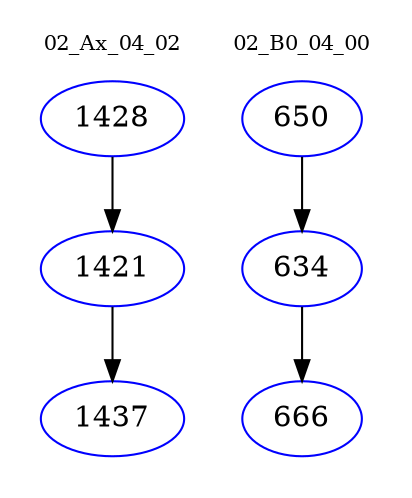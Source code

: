 digraph{
subgraph cluster_0 {
color = white
label = "02_Ax_04_02";
fontsize=10;
T0_1428 [label="1428", color="blue"]
T0_1428 -> T0_1421 [color="black"]
T0_1421 [label="1421", color="blue"]
T0_1421 -> T0_1437 [color="black"]
T0_1437 [label="1437", color="blue"]
}
subgraph cluster_1 {
color = white
label = "02_B0_04_00";
fontsize=10;
T1_650 [label="650", color="blue"]
T1_650 -> T1_634 [color="black"]
T1_634 [label="634", color="blue"]
T1_634 -> T1_666 [color="black"]
T1_666 [label="666", color="blue"]
}
}
